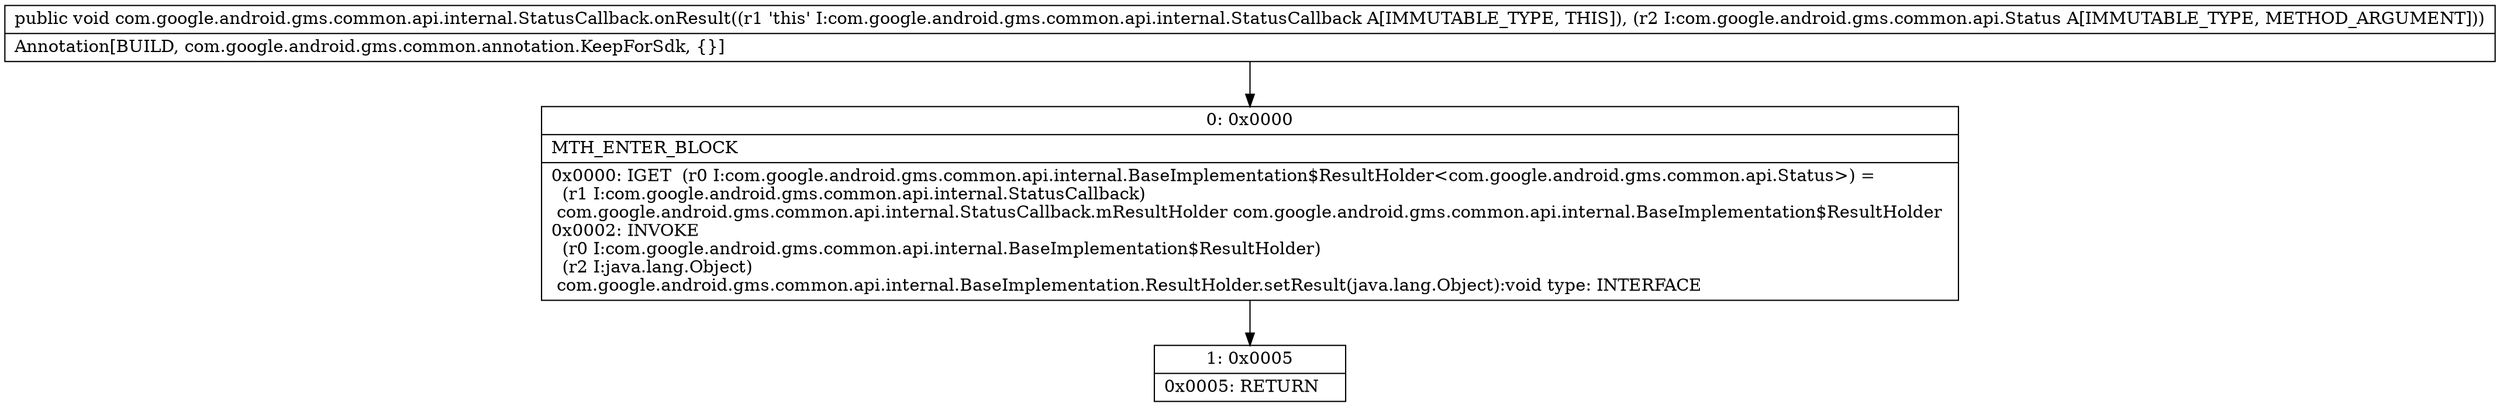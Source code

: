 digraph "CFG forcom.google.android.gms.common.api.internal.StatusCallback.onResult(Lcom\/google\/android\/gms\/common\/api\/Status;)V" {
Node_0 [shape=record,label="{0\:\ 0x0000|MTH_ENTER_BLOCK\l|0x0000: IGET  (r0 I:com.google.android.gms.common.api.internal.BaseImplementation$ResultHolder\<com.google.android.gms.common.api.Status\>) = \l  (r1 I:com.google.android.gms.common.api.internal.StatusCallback)\l com.google.android.gms.common.api.internal.StatusCallback.mResultHolder com.google.android.gms.common.api.internal.BaseImplementation$ResultHolder \l0x0002: INVOKE  \l  (r0 I:com.google.android.gms.common.api.internal.BaseImplementation$ResultHolder)\l  (r2 I:java.lang.Object)\l com.google.android.gms.common.api.internal.BaseImplementation.ResultHolder.setResult(java.lang.Object):void type: INTERFACE \l}"];
Node_1 [shape=record,label="{1\:\ 0x0005|0x0005: RETURN   \l}"];
MethodNode[shape=record,label="{public void com.google.android.gms.common.api.internal.StatusCallback.onResult((r1 'this' I:com.google.android.gms.common.api.internal.StatusCallback A[IMMUTABLE_TYPE, THIS]), (r2 I:com.google.android.gms.common.api.Status A[IMMUTABLE_TYPE, METHOD_ARGUMENT]))  | Annotation[BUILD, com.google.android.gms.common.annotation.KeepForSdk, \{\}]\l}"];
MethodNode -> Node_0;
Node_0 -> Node_1;
}

